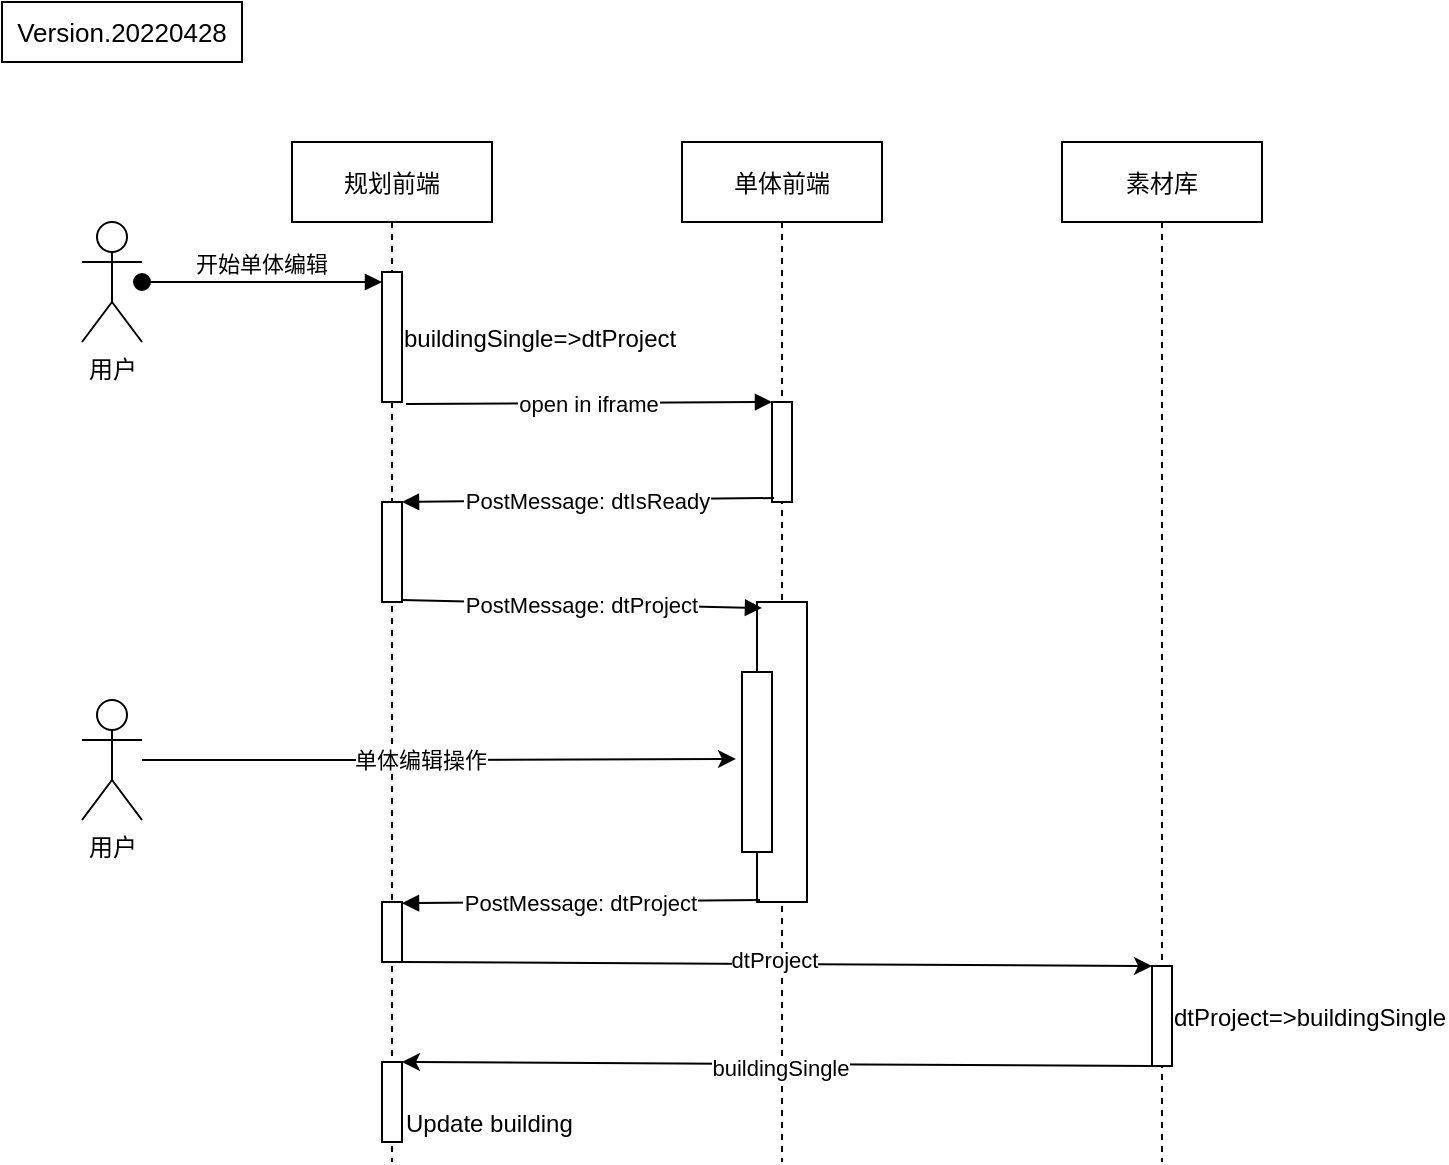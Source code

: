 <mxfile version="17.4.6" type="github">
  <diagram id="kgpKYQtTHZ0yAKxKKP6v" name="Page-1">
    <mxGraphModel dx="1426" dy="705" grid="1" gridSize="10" guides="1" tooltips="1" connect="1" arrows="1" fold="1" page="1" pageScale="1" pageWidth="850" pageHeight="1100" math="0" shadow="0">
      <root>
        <mxCell id="0" />
        <mxCell id="1" parent="0" />
        <mxCell id="3nuBFxr9cyL0pnOWT2aG-1" value="规划前端" style="shape=umlLifeline;perimeter=lifelinePerimeter;container=1;collapsible=0;recursiveResize=0;rounded=0;shadow=0;strokeWidth=1;" parent="1" vertex="1">
          <mxGeometry x="155" y="80" width="100" height="510" as="geometry" />
        </mxCell>
        <mxCell id="3nuBFxr9cyL0pnOWT2aG-2" value="buildingSingle=&gt;dtProject" style="points=[];perimeter=orthogonalPerimeter;rounded=0;shadow=0;strokeWidth=1;align=left;spacingLeft=9;" parent="3nuBFxr9cyL0pnOWT2aG-1" vertex="1">
          <mxGeometry x="45" y="65" width="10" height="65" as="geometry" />
        </mxCell>
        <mxCell id="3nuBFxr9cyL0pnOWT2aG-4" value="" style="points=[];perimeter=orthogonalPerimeter;rounded=0;shadow=0;strokeWidth=1;" parent="3nuBFxr9cyL0pnOWT2aG-1" vertex="1">
          <mxGeometry x="45" y="180" width="10" height="50" as="geometry" />
        </mxCell>
        <mxCell id="G4In2oabSauwJ9rI7CYD-15" value="" style="points=[];perimeter=orthogonalPerimeter;rounded=0;shadow=0;strokeWidth=1;" vertex="1" parent="3nuBFxr9cyL0pnOWT2aG-1">
          <mxGeometry x="45" y="380" width="10" height="30" as="geometry" />
        </mxCell>
        <mxCell id="G4In2oabSauwJ9rI7CYD-20" value="Update building" style="points=[];perimeter=orthogonalPerimeter;rounded=0;shadow=0;strokeWidth=1;verticalAlign=bottom;align=left;spacingLeft=10;" vertex="1" parent="3nuBFxr9cyL0pnOWT2aG-1">
          <mxGeometry x="45" y="460" width="10" height="40" as="geometry" />
        </mxCell>
        <mxCell id="3nuBFxr9cyL0pnOWT2aG-5" value="单体前端" style="shape=umlLifeline;perimeter=lifelinePerimeter;container=1;collapsible=0;recursiveResize=0;rounded=0;shadow=0;strokeWidth=1;" parent="1" vertex="1">
          <mxGeometry x="350" y="80" width="100" height="510" as="geometry" />
        </mxCell>
        <mxCell id="3nuBFxr9cyL0pnOWT2aG-6" value="" style="points=[];perimeter=orthogonalPerimeter;rounded=0;shadow=0;strokeWidth=1;" parent="3nuBFxr9cyL0pnOWT2aG-5" vertex="1">
          <mxGeometry x="45" y="130" width="10" height="50" as="geometry" />
        </mxCell>
        <mxCell id="G4In2oabSauwJ9rI7CYD-8" value="" style="points=[];perimeter=orthogonalPerimeter;rounded=0;shadow=0;strokeWidth=1;" vertex="1" parent="3nuBFxr9cyL0pnOWT2aG-5">
          <mxGeometry x="37.5" y="230" width="25" height="150" as="geometry" />
        </mxCell>
        <mxCell id="G4In2oabSauwJ9rI7CYD-11" value="" style="points=[];perimeter=orthogonalPerimeter;rounded=0;shadow=0;strokeWidth=1;align=right;spacingLeft=9;horizontal=1;spacingRight=12;" vertex="1" parent="3nuBFxr9cyL0pnOWT2aG-5">
          <mxGeometry x="30" y="265" width="15" height="90" as="geometry" />
        </mxCell>
        <mxCell id="3nuBFxr9cyL0pnOWT2aG-8" value="open in iframe" style="verticalAlign=middle;endArrow=block;entryX=0;entryY=0;shadow=0;strokeWidth=1;exitX=1.2;exitY=1.015;exitDx=0;exitDy=0;exitPerimeter=0;" parent="1" source="3nuBFxr9cyL0pnOWT2aG-2" target="3nuBFxr9cyL0pnOWT2aG-6" edge="1">
          <mxGeometry relative="1" as="geometry">
            <mxPoint x="310" y="160" as="sourcePoint" />
          </mxGeometry>
        </mxCell>
        <mxCell id="3nuBFxr9cyL0pnOWT2aG-9" value="PostMessage: dtIsReady" style="verticalAlign=middle;endArrow=block;entryX=1;entryY=0;shadow=0;strokeWidth=1;exitX=0.1;exitY=0.96;exitDx=0;exitDy=0;exitPerimeter=0;" parent="1" source="3nuBFxr9cyL0pnOWT2aG-6" target="3nuBFxr9cyL0pnOWT2aG-4" edge="1">
          <mxGeometry relative="1" as="geometry">
            <mxPoint x="275" y="200" as="sourcePoint" />
          </mxGeometry>
        </mxCell>
        <mxCell id="G4In2oabSauwJ9rI7CYD-1" value="用户" style="shape=umlActor;verticalLabelPosition=bottom;verticalAlign=top;html=1;outlineConnect=0;" vertex="1" parent="1">
          <mxGeometry x="50" y="120" width="30" height="60" as="geometry" />
        </mxCell>
        <mxCell id="G4In2oabSauwJ9rI7CYD-2" value="素材库" style="shape=umlLifeline;perimeter=lifelinePerimeter;container=1;collapsible=0;recursiveResize=0;rounded=0;shadow=0;strokeWidth=1;" vertex="1" parent="1">
          <mxGeometry x="540" y="80" width="100" height="510" as="geometry" />
        </mxCell>
        <mxCell id="G4In2oabSauwJ9rI7CYD-3" value="dtProject=&gt;buildingSingle" style="points=[];perimeter=orthogonalPerimeter;rounded=0;shadow=0;strokeWidth=1;align=left;spacingLeft=9;" vertex="1" parent="G4In2oabSauwJ9rI7CYD-2">
          <mxGeometry x="45" y="412" width="10" height="50" as="geometry" />
        </mxCell>
        <mxCell id="3nuBFxr9cyL0pnOWT2aG-3" value="开始单体编辑" style="verticalAlign=bottom;startArrow=oval;endArrow=block;startSize=8;shadow=0;strokeWidth=1;" parent="1" target="3nuBFxr9cyL0pnOWT2aG-2" edge="1" source="G4In2oabSauwJ9rI7CYD-1">
          <mxGeometry relative="1" as="geometry">
            <mxPoint x="130" y="150" as="sourcePoint" />
          </mxGeometry>
        </mxCell>
        <mxCell id="G4In2oabSauwJ9rI7CYD-9" value="PostMessage: dtProject" style="verticalAlign=middle;endArrow=block;entryX=0.1;entryY=0.02;shadow=0;strokeWidth=1;exitX=1;exitY=0.98;exitDx=0;exitDy=0;exitPerimeter=0;entryDx=0;entryDy=0;entryPerimeter=0;" edge="1" parent="1" source="3nuBFxr9cyL0pnOWT2aG-4" target="G4In2oabSauwJ9rI7CYD-8">
          <mxGeometry relative="1" as="geometry">
            <mxPoint x="210" y="300.975" as="sourcePoint" />
            <mxPoint x="468" y="300" as="targetPoint" />
          </mxGeometry>
        </mxCell>
        <mxCell id="G4In2oabSauwJ9rI7CYD-13" style="edgeStyle=orthogonalEdgeStyle;rounded=0;orthogonalLoop=1;jettySize=auto;html=1;entryX=-0.2;entryY=0.483;entryDx=0;entryDy=0;entryPerimeter=0;" edge="1" parent="1" source="G4In2oabSauwJ9rI7CYD-12" target="G4In2oabSauwJ9rI7CYD-11">
          <mxGeometry relative="1" as="geometry" />
        </mxCell>
        <mxCell id="G4In2oabSauwJ9rI7CYD-14" value="单体编辑操作" style="edgeLabel;html=1;align=center;verticalAlign=middle;resizable=0;points=[];" vertex="1" connectable="0" parent="G4In2oabSauwJ9rI7CYD-13">
          <mxGeometry x="-0.065" relative="1" as="geometry">
            <mxPoint as="offset" />
          </mxGeometry>
        </mxCell>
        <mxCell id="G4In2oabSauwJ9rI7CYD-12" value="用户" style="shape=umlActor;verticalLabelPosition=bottom;verticalAlign=top;html=1;outlineConnect=0;" vertex="1" parent="1">
          <mxGeometry x="50" y="359" width="30" height="60" as="geometry" />
        </mxCell>
        <mxCell id="G4In2oabSauwJ9rI7CYD-16" value="PostMessage: dtProject" style="verticalAlign=middle;endArrow=block;entryX=1;entryY=0.02;shadow=0;strokeWidth=1;exitX=0.06;exitY=0.993;exitDx=0;exitDy=0;exitPerimeter=0;entryDx=0;entryDy=0;entryPerimeter=0;" edge="1" parent="1" source="G4In2oabSauwJ9rI7CYD-8" target="G4In2oabSauwJ9rI7CYD-15">
          <mxGeometry relative="1" as="geometry">
            <mxPoint x="280" y="530" as="sourcePoint" />
            <mxPoint x="535" y="534" as="targetPoint" />
          </mxGeometry>
        </mxCell>
        <mxCell id="G4In2oabSauwJ9rI7CYD-17" value="" style="endArrow=classic;html=1;rounded=0;exitX=1;exitY=1;exitDx=0;exitDy=0;exitPerimeter=0;entryX=0;entryY=0;entryDx=0;entryDy=0;entryPerimeter=0;" edge="1" parent="1" source="G4In2oabSauwJ9rI7CYD-15" target="G4In2oabSauwJ9rI7CYD-3">
          <mxGeometry width="50" height="50" relative="1" as="geometry">
            <mxPoint x="207" y="492.01" as="sourcePoint" />
            <mxPoint x="684" y="492" as="targetPoint" />
          </mxGeometry>
        </mxCell>
        <mxCell id="G4In2oabSauwJ9rI7CYD-19" value="dtProject" style="edgeLabel;html=1;align=center;verticalAlign=middle;resizable=0;points=[];" vertex="1" connectable="0" parent="G4In2oabSauwJ9rI7CYD-17">
          <mxGeometry x="-0.009" y="2" relative="1" as="geometry">
            <mxPoint as="offset" />
          </mxGeometry>
        </mxCell>
        <mxCell id="G4In2oabSauwJ9rI7CYD-21" value="" style="endArrow=classic;html=1;rounded=0;exitX=0;exitY=1;exitDx=0;exitDy=0;exitPerimeter=0;entryX=1;entryY=0;entryDx=0;entryDy=0;entryPerimeter=0;" edge="1" parent="1" source="G4In2oabSauwJ9rI7CYD-3" target="G4In2oabSauwJ9rI7CYD-20">
          <mxGeometry width="50" height="50" relative="1" as="geometry">
            <mxPoint x="140" y="700" as="sourcePoint" />
            <mxPoint x="515" y="702" as="targetPoint" />
          </mxGeometry>
        </mxCell>
        <mxCell id="G4In2oabSauwJ9rI7CYD-22" value="buildingSingle" style="edgeLabel;html=1;align=center;verticalAlign=middle;resizable=0;points=[];" vertex="1" connectable="0" parent="G4In2oabSauwJ9rI7CYD-21">
          <mxGeometry x="-0.009" y="2" relative="1" as="geometry">
            <mxPoint as="offset" />
          </mxGeometry>
        </mxCell>
        <mxCell id="G4In2oabSauwJ9rI7CYD-23" value="Version.20220428" style="rounded=0;whiteSpace=wrap;html=1;labelBorderColor=none;fontSize=13;fillColor=none;" vertex="1" parent="1">
          <mxGeometry x="10" y="10" width="120" height="30" as="geometry" />
        </mxCell>
      </root>
    </mxGraphModel>
  </diagram>
</mxfile>
